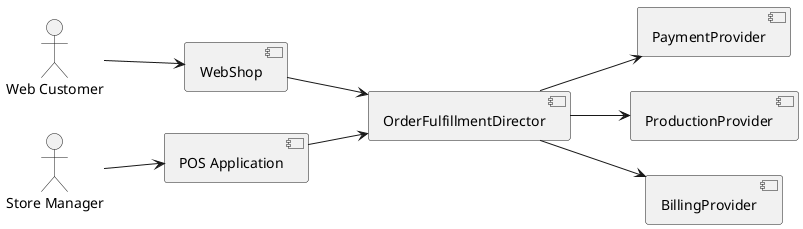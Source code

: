 @startuml

left to right direction
skinparam componentStyle uml2
skinparam monochrome true

[POS Application] as pos
[WebShop] as web

[OrderFulfillmentDirector] as facade

actor "Web Customer" as customer
customer -down-> web
web -down-> facade

actor "Store Manager" as manager
manager -down-> pos
pos -down-> facade

[PaymentProvider] as payment
[ProductionProvider] as production
[BillingProvider] as billing

facade -down-> payment
facade -down-> production
facade -down-> billing

@enduml
